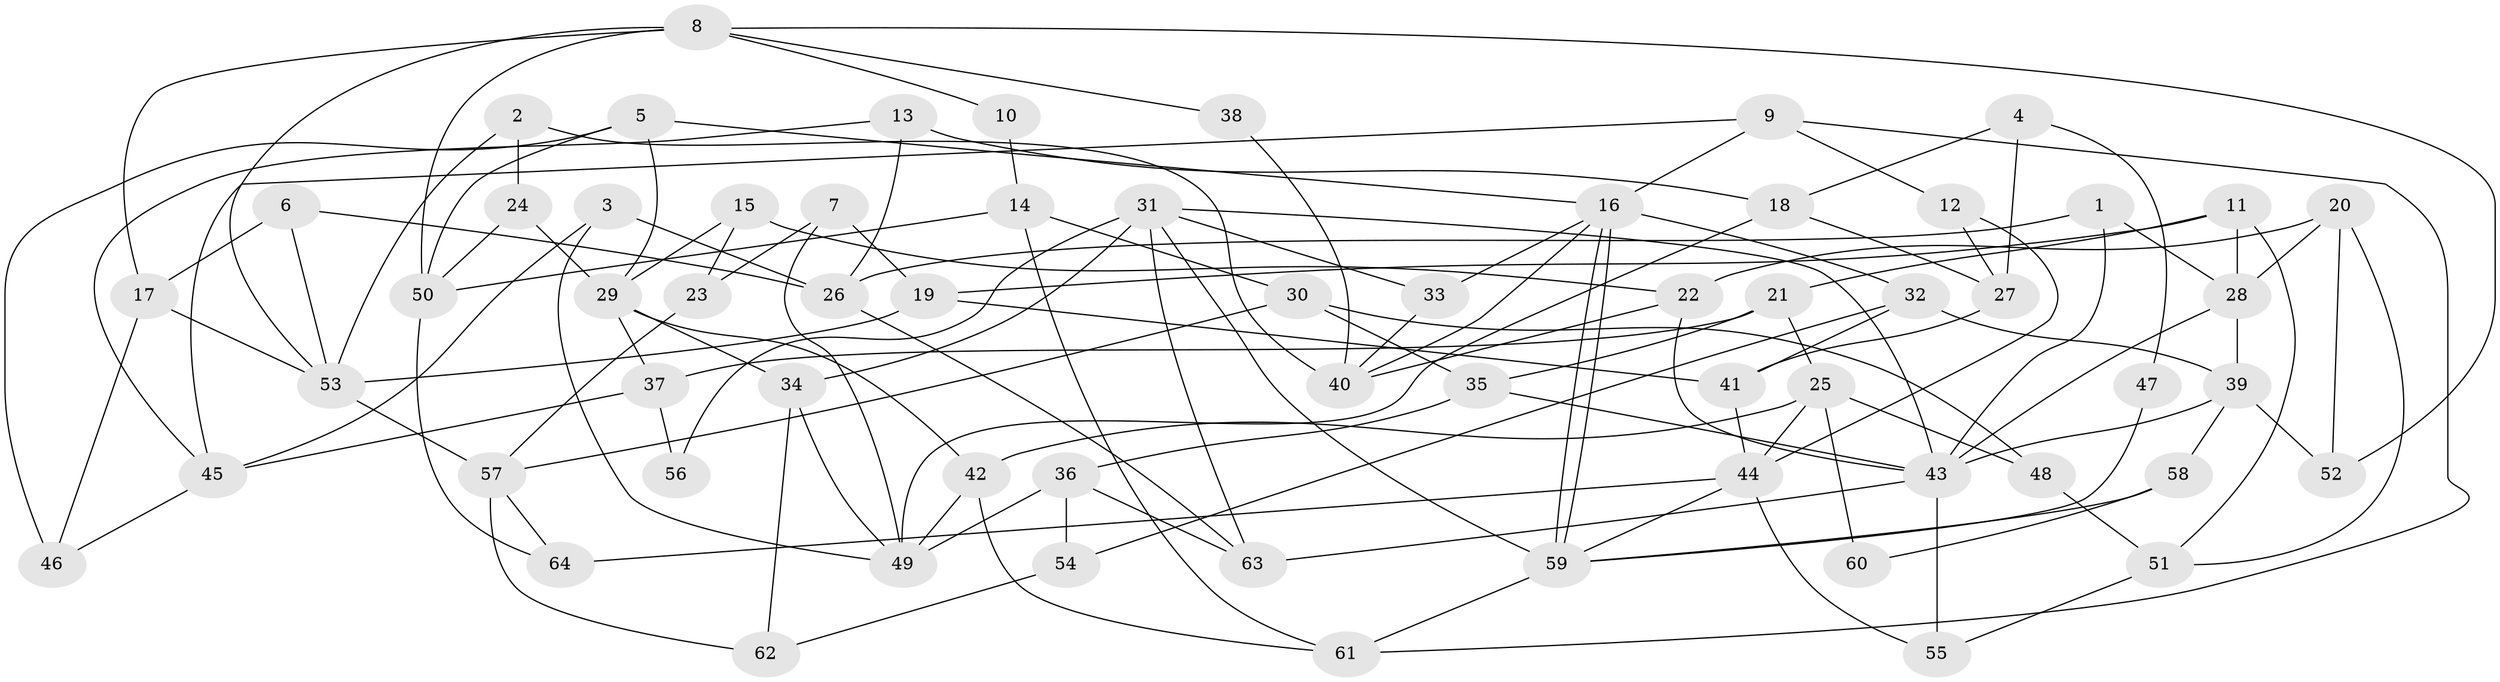 // Generated by graph-tools (version 1.1) at 2025/26/03/09/25 03:26:18]
// undirected, 64 vertices, 128 edges
graph export_dot {
graph [start="1"]
  node [color=gray90,style=filled];
  1;
  2;
  3;
  4;
  5;
  6;
  7;
  8;
  9;
  10;
  11;
  12;
  13;
  14;
  15;
  16;
  17;
  18;
  19;
  20;
  21;
  22;
  23;
  24;
  25;
  26;
  27;
  28;
  29;
  30;
  31;
  32;
  33;
  34;
  35;
  36;
  37;
  38;
  39;
  40;
  41;
  42;
  43;
  44;
  45;
  46;
  47;
  48;
  49;
  50;
  51;
  52;
  53;
  54;
  55;
  56;
  57;
  58;
  59;
  60;
  61;
  62;
  63;
  64;
  1 -- 28;
  1 -- 26;
  1 -- 43;
  2 -- 24;
  2 -- 40;
  2 -- 53;
  3 -- 49;
  3 -- 26;
  3 -- 45;
  4 -- 27;
  4 -- 18;
  4 -- 47;
  5 -- 16;
  5 -- 29;
  5 -- 46;
  5 -- 50;
  6 -- 53;
  6 -- 26;
  6 -- 17;
  7 -- 49;
  7 -- 19;
  7 -- 23;
  8 -- 52;
  8 -- 17;
  8 -- 10;
  8 -- 38;
  8 -- 50;
  8 -- 53;
  9 -- 16;
  9 -- 45;
  9 -- 12;
  9 -- 61;
  10 -- 14;
  11 -- 28;
  11 -- 21;
  11 -- 19;
  11 -- 51;
  12 -- 44;
  12 -- 27;
  13 -- 18;
  13 -- 45;
  13 -- 26;
  14 -- 50;
  14 -- 61;
  14 -- 30;
  15 -- 23;
  15 -- 29;
  15 -- 22;
  16 -- 33;
  16 -- 59;
  16 -- 59;
  16 -- 32;
  16 -- 40;
  17 -- 53;
  17 -- 46;
  18 -- 49;
  18 -- 27;
  19 -- 53;
  19 -- 41;
  20 -- 22;
  20 -- 51;
  20 -- 28;
  20 -- 52;
  21 -- 25;
  21 -- 37;
  21 -- 35;
  22 -- 43;
  22 -- 40;
  23 -- 57;
  24 -- 50;
  24 -- 29;
  25 -- 48;
  25 -- 44;
  25 -- 42;
  25 -- 60;
  26 -- 63;
  27 -- 41;
  28 -- 43;
  28 -- 39;
  29 -- 42;
  29 -- 34;
  29 -- 37;
  30 -- 35;
  30 -- 48;
  30 -- 57;
  31 -- 59;
  31 -- 43;
  31 -- 33;
  31 -- 34;
  31 -- 56;
  31 -- 63;
  32 -- 54;
  32 -- 39;
  32 -- 41;
  33 -- 40;
  34 -- 49;
  34 -- 62;
  35 -- 43;
  35 -- 36;
  36 -- 63;
  36 -- 49;
  36 -- 54;
  37 -- 45;
  37 -- 56;
  38 -- 40;
  39 -- 43;
  39 -- 52;
  39 -- 58;
  41 -- 44;
  42 -- 61;
  42 -- 49;
  43 -- 55;
  43 -- 63;
  44 -- 64;
  44 -- 55;
  44 -- 59;
  45 -- 46;
  47 -- 59;
  48 -- 51;
  50 -- 64;
  51 -- 55;
  53 -- 57;
  54 -- 62;
  57 -- 62;
  57 -- 64;
  58 -- 59;
  58 -- 60;
  59 -- 61;
}
